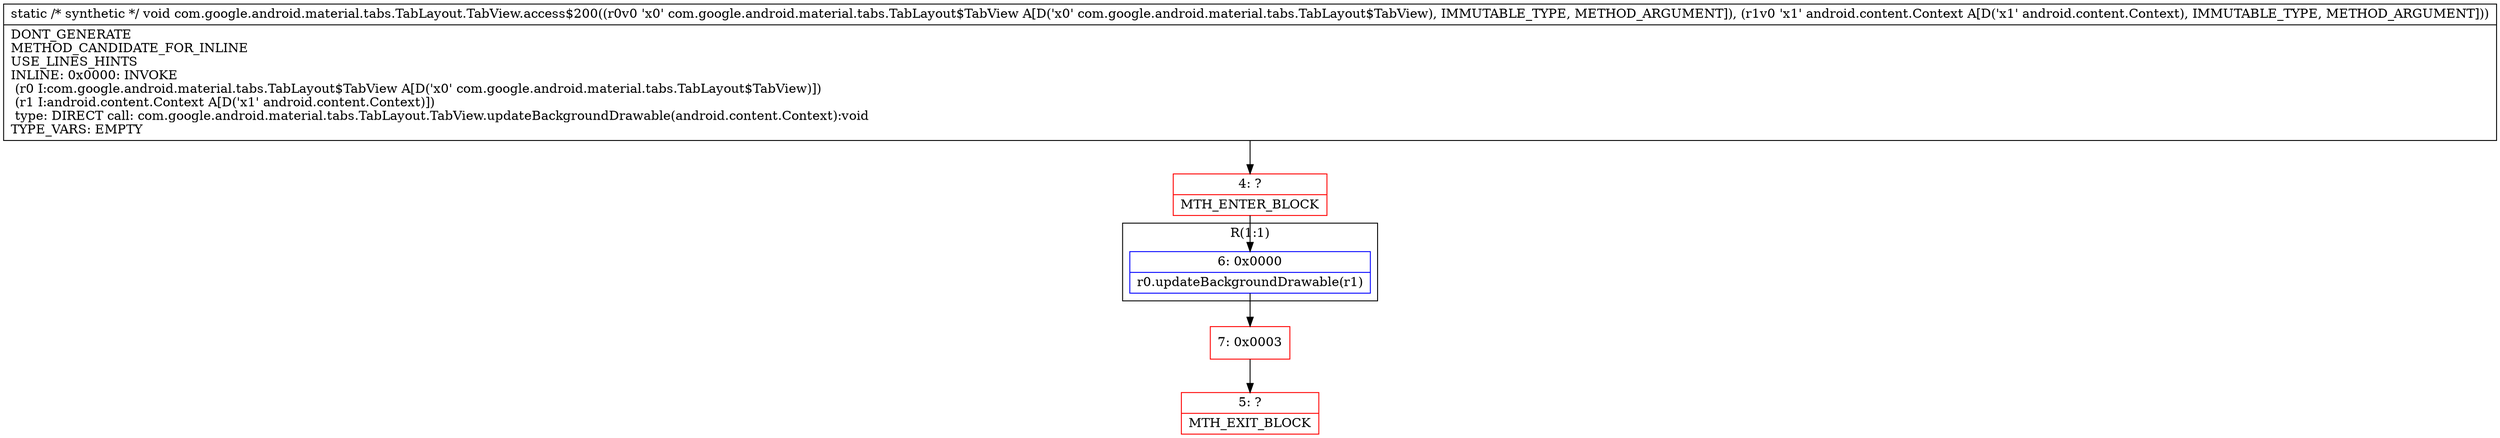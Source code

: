 digraph "CFG forcom.google.android.material.tabs.TabLayout.TabView.access$200(Lcom\/google\/android\/material\/tabs\/TabLayout$TabView;Landroid\/content\/Context;)V" {
subgraph cluster_Region_1118344515 {
label = "R(1:1)";
node [shape=record,color=blue];
Node_6 [shape=record,label="{6\:\ 0x0000|r0.updateBackgroundDrawable(r1)\l}"];
}
Node_4 [shape=record,color=red,label="{4\:\ ?|MTH_ENTER_BLOCK\l}"];
Node_7 [shape=record,color=red,label="{7\:\ 0x0003}"];
Node_5 [shape=record,color=red,label="{5\:\ ?|MTH_EXIT_BLOCK\l}"];
MethodNode[shape=record,label="{static \/* synthetic *\/ void com.google.android.material.tabs.TabLayout.TabView.access$200((r0v0 'x0' com.google.android.material.tabs.TabLayout$TabView A[D('x0' com.google.android.material.tabs.TabLayout$TabView), IMMUTABLE_TYPE, METHOD_ARGUMENT]), (r1v0 'x1' android.content.Context A[D('x1' android.content.Context), IMMUTABLE_TYPE, METHOD_ARGUMENT]))  | DONT_GENERATE\lMETHOD_CANDIDATE_FOR_INLINE\lUSE_LINES_HINTS\lINLINE: 0x0000: INVOKE  \l  (r0 I:com.google.android.material.tabs.TabLayout$TabView A[D('x0' com.google.android.material.tabs.TabLayout$TabView)])\l  (r1 I:android.content.Context A[D('x1' android.content.Context)])\l type: DIRECT call: com.google.android.material.tabs.TabLayout.TabView.updateBackgroundDrawable(android.content.Context):void\lTYPE_VARS: EMPTY\l}"];
MethodNode -> Node_4;Node_6 -> Node_7;
Node_4 -> Node_6;
Node_7 -> Node_5;
}

